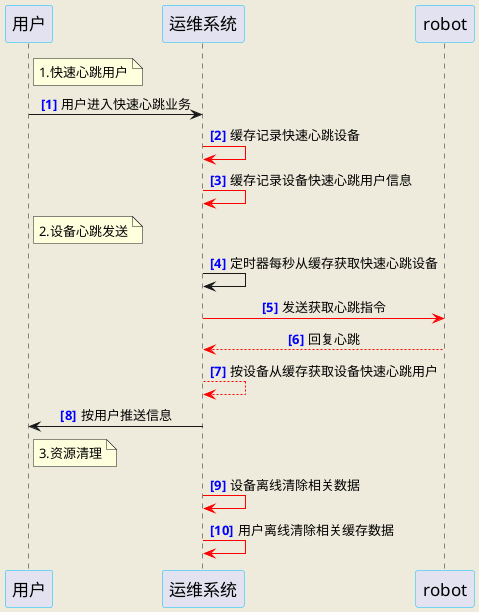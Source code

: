 @startuml
skinparam backgroundColor #EEEBDC

skinparam sequenceMessageAlign center
'skinparam monochrome reverse

skinparam sequence {
ParticipantBorderColor DeepSkyBlue
'ParticipantBackgroundColor DodgerBlue
ParticipantFontSize 17
'ParticipantFontColor #A9DCDF

}

autonumber "<font color=blue><b>[##]"

participant "用户" as user

participant "运维系统" as omsys

'participant "人机" as robot

note right user : 1.快速心跳用户

user -> omsys: 用户进入快速心跳业务

omsys -[#red]> omsys: 缓存记录快速心跳设备

omsys -[#red]> omsys: 缓存记录设备快速心跳用户信息

note right user : 2.设备心跳发送

omsys -> omsys: 定时器每秒从缓存获取快速心跳设备

omsys -[#red]> robot: 发送获取心跳指令

robot --[#red]> omsys: 回复心跳

omsys --[#red]> omsys: 按设备从缓存获取设备快速心跳用户

user <- omsys: 按用户推送信息


note right user : 3.资源清理

omsys -[#red]> omsys: 设备离线清除相关数据

omsys -[#red]> omsys: 用户离线清除相关缓存数据



@enduml